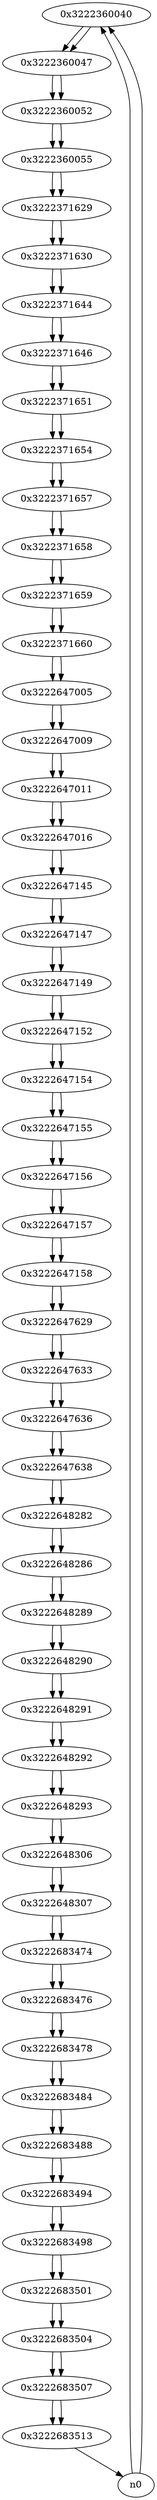 digraph G{
/* nodes */
  n1 [label="0x3222360040"]
  n2 [label="0x3222360047"]
  n3 [label="0x3222360052"]
  n4 [label="0x3222360055"]
  n5 [label="0x3222371629"]
  n6 [label="0x3222371630"]
  n7 [label="0x3222371644"]
  n8 [label="0x3222371646"]
  n9 [label="0x3222371651"]
  n10 [label="0x3222371654"]
  n11 [label="0x3222371657"]
  n12 [label="0x3222371658"]
  n13 [label="0x3222371659"]
  n14 [label="0x3222371660"]
  n15 [label="0x3222647005"]
  n16 [label="0x3222647009"]
  n17 [label="0x3222647011"]
  n18 [label="0x3222647016"]
  n19 [label="0x3222647145"]
  n20 [label="0x3222647147"]
  n21 [label="0x3222647149"]
  n22 [label="0x3222647152"]
  n23 [label="0x3222647154"]
  n24 [label="0x3222647155"]
  n25 [label="0x3222647156"]
  n26 [label="0x3222647157"]
  n27 [label="0x3222647158"]
  n28 [label="0x3222647629"]
  n29 [label="0x3222647633"]
  n30 [label="0x3222647636"]
  n31 [label="0x3222647638"]
  n32 [label="0x3222648282"]
  n33 [label="0x3222648286"]
  n34 [label="0x3222648289"]
  n35 [label="0x3222648290"]
  n36 [label="0x3222648291"]
  n37 [label="0x3222648292"]
  n38 [label="0x3222648293"]
  n39 [label="0x3222648306"]
  n40 [label="0x3222648307"]
  n41 [label="0x3222683474"]
  n42 [label="0x3222683476"]
  n43 [label="0x3222683478"]
  n44 [label="0x3222683484"]
  n45 [label="0x3222683488"]
  n46 [label="0x3222683494"]
  n47 [label="0x3222683498"]
  n48 [label="0x3222683501"]
  n49 [label="0x3222683504"]
  n50 [label="0x3222683507"]
  n51 [label="0x3222683513"]
/* edges */
n1 -> n2;
n0 -> n1;
n0 -> n1;
n2 -> n3;
n1 -> n2;
n3 -> n4;
n2 -> n3;
n4 -> n5;
n3 -> n4;
n5 -> n6;
n4 -> n5;
n6 -> n7;
n5 -> n6;
n7 -> n8;
n6 -> n7;
n8 -> n9;
n7 -> n8;
n9 -> n10;
n8 -> n9;
n10 -> n11;
n9 -> n10;
n11 -> n12;
n10 -> n11;
n12 -> n13;
n11 -> n12;
n13 -> n14;
n12 -> n13;
n14 -> n15;
n13 -> n14;
n15 -> n16;
n14 -> n15;
n16 -> n17;
n15 -> n16;
n17 -> n18;
n16 -> n17;
n18 -> n19;
n17 -> n18;
n19 -> n20;
n18 -> n19;
n20 -> n21;
n19 -> n20;
n21 -> n22;
n20 -> n21;
n22 -> n23;
n21 -> n22;
n23 -> n24;
n22 -> n23;
n24 -> n25;
n23 -> n24;
n25 -> n26;
n24 -> n25;
n26 -> n27;
n25 -> n26;
n27 -> n28;
n26 -> n27;
n28 -> n29;
n27 -> n28;
n29 -> n30;
n28 -> n29;
n30 -> n31;
n29 -> n30;
n31 -> n32;
n30 -> n31;
n32 -> n33;
n31 -> n32;
n33 -> n34;
n32 -> n33;
n34 -> n35;
n33 -> n34;
n35 -> n36;
n34 -> n35;
n36 -> n37;
n35 -> n36;
n37 -> n38;
n36 -> n37;
n38 -> n39;
n37 -> n38;
n39 -> n40;
n38 -> n39;
n40 -> n41;
n39 -> n40;
n41 -> n42;
n40 -> n41;
n42 -> n43;
n41 -> n42;
n43 -> n44;
n42 -> n43;
n44 -> n45;
n43 -> n44;
n45 -> n46;
n44 -> n45;
n46 -> n47;
n45 -> n46;
n47 -> n48;
n46 -> n47;
n48 -> n49;
n47 -> n48;
n49 -> n50;
n48 -> n49;
n50 -> n51;
n49 -> n50;
n51 -> n0;
n50 -> n51;
}
